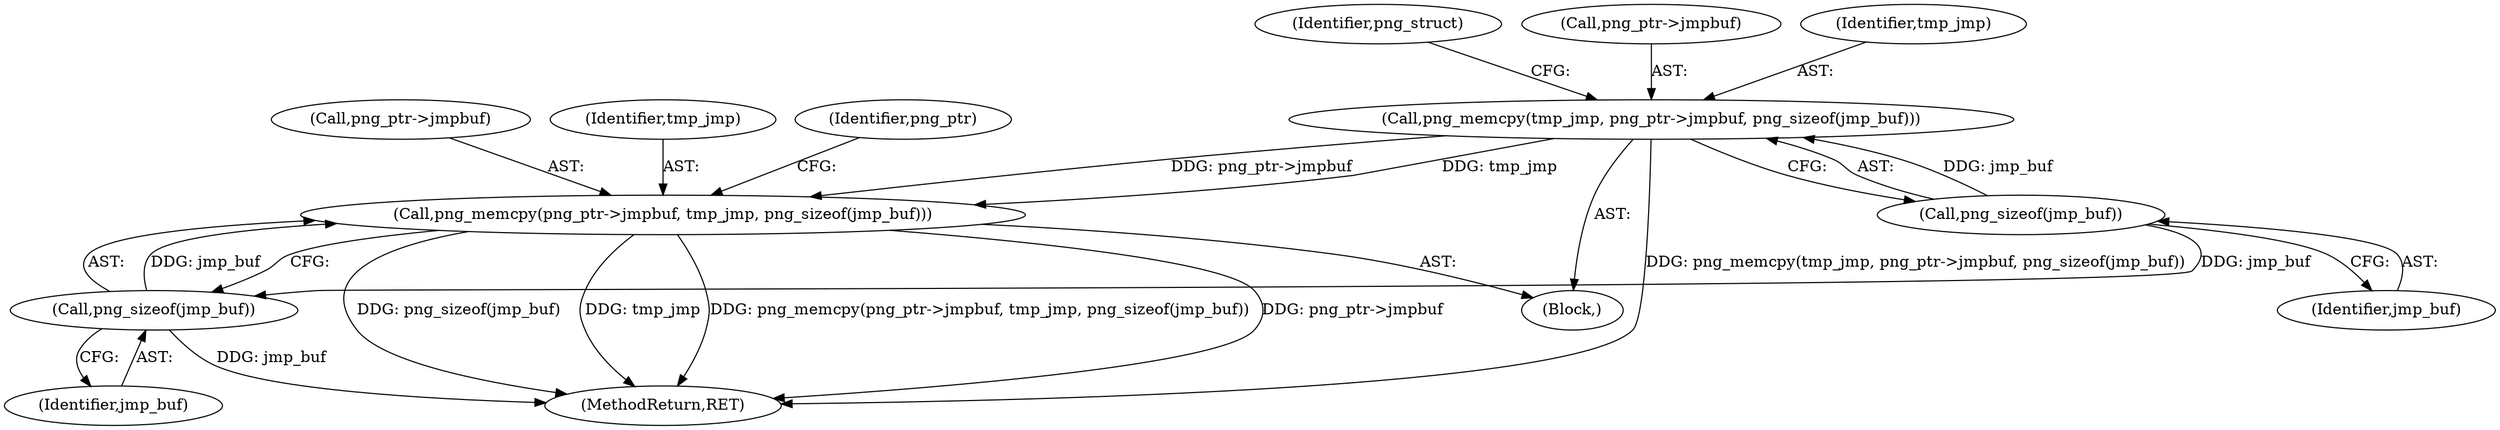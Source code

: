 digraph "0_Chrome_7f3d85b096f66870a15b37c2f40b219b2e292693_7@API" {
"1000185" [label="(Call,png_memcpy(png_ptr->jmpbuf, tmp_jmp, png_sizeof(jmp_buf)))"];
"1000154" [label="(Call,png_memcpy(tmp_jmp, png_ptr->jmpbuf, png_sizeof(jmp_buf)))"];
"1000159" [label="(Call,png_sizeof(jmp_buf))"];
"1000190" [label="(Call,png_sizeof(jmp_buf))"];
"1000297" [label="(MethodReturn,RET)"];
"1000185" [label="(Call,png_memcpy(png_ptr->jmpbuf, tmp_jmp, png_sizeof(jmp_buf)))"];
"1000164" [label="(Identifier,png_struct)"];
"1000111" [label="(Block,)"];
"1000186" [label="(Call,png_ptr->jmpbuf)"];
"1000154" [label="(Call,png_memcpy(tmp_jmp, png_ptr->jmpbuf, png_sizeof(jmp_buf)))"];
"1000190" [label="(Call,png_sizeof(jmp_buf))"];
"1000189" [label="(Identifier,tmp_jmp)"];
"1000194" [label="(Identifier,png_ptr)"];
"1000160" [label="(Identifier,jmp_buf)"];
"1000191" [label="(Identifier,jmp_buf)"];
"1000159" [label="(Call,png_sizeof(jmp_buf))"];
"1000156" [label="(Call,png_ptr->jmpbuf)"];
"1000155" [label="(Identifier,tmp_jmp)"];
"1000185" -> "1000111"  [label="AST: "];
"1000185" -> "1000190"  [label="CFG: "];
"1000186" -> "1000185"  [label="AST: "];
"1000189" -> "1000185"  [label="AST: "];
"1000190" -> "1000185"  [label="AST: "];
"1000194" -> "1000185"  [label="CFG: "];
"1000185" -> "1000297"  [label="DDG: png_memcpy(png_ptr->jmpbuf, tmp_jmp, png_sizeof(jmp_buf))"];
"1000185" -> "1000297"  [label="DDG: png_ptr->jmpbuf"];
"1000185" -> "1000297"  [label="DDG: png_sizeof(jmp_buf)"];
"1000185" -> "1000297"  [label="DDG: tmp_jmp"];
"1000154" -> "1000185"  [label="DDG: png_ptr->jmpbuf"];
"1000154" -> "1000185"  [label="DDG: tmp_jmp"];
"1000190" -> "1000185"  [label="DDG: jmp_buf"];
"1000154" -> "1000111"  [label="AST: "];
"1000154" -> "1000159"  [label="CFG: "];
"1000155" -> "1000154"  [label="AST: "];
"1000156" -> "1000154"  [label="AST: "];
"1000159" -> "1000154"  [label="AST: "];
"1000164" -> "1000154"  [label="CFG: "];
"1000154" -> "1000297"  [label="DDG: png_memcpy(tmp_jmp, png_ptr->jmpbuf, png_sizeof(jmp_buf))"];
"1000159" -> "1000154"  [label="DDG: jmp_buf"];
"1000159" -> "1000160"  [label="CFG: "];
"1000160" -> "1000159"  [label="AST: "];
"1000159" -> "1000190"  [label="DDG: jmp_buf"];
"1000190" -> "1000191"  [label="CFG: "];
"1000191" -> "1000190"  [label="AST: "];
"1000190" -> "1000297"  [label="DDG: jmp_buf"];
}
